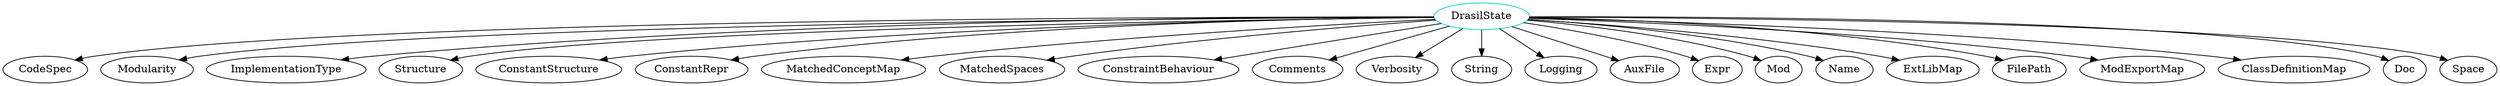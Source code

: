digraph drasilstate{
DrasilState -> CodeSpec;
DrasilState -> Modularity;
DrasilState -> ImplementationType;
DrasilState -> Structure;
DrasilState -> ConstantStructure;
DrasilState -> ConstantRepr;
DrasilState -> MatchedConceptMap;
DrasilState -> MatchedSpaces;
DrasilState -> ConstraintBehaviour;
DrasilState -> Comments;
DrasilState -> Verbosity;
DrasilState -> String;
DrasilState -> Logging;
DrasilState -> AuxFile;
DrasilState -> Expr;
DrasilState -> Mod;
DrasilState -> Name;
DrasilState -> ExtLibMap;
DrasilState -> FilePath;
DrasilState -> ModExportMap;
DrasilState -> ClassDefinitionMap;
DrasilState -> Doc;
DrasilState -> Space;
DrasilState	[shape=oval, color=cyan3, label="DrasilState"];
}
